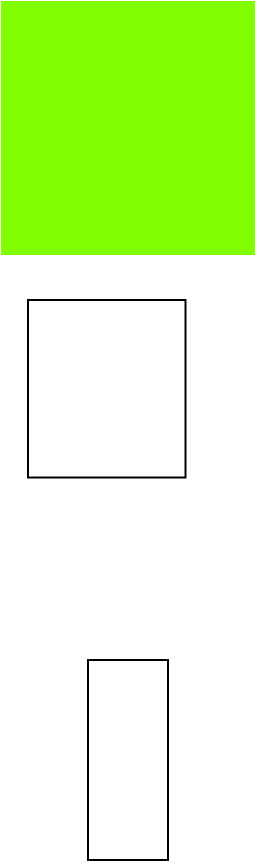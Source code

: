 <mxfile version="25.0.3">
  <diagram id="C5RBs43oDa-KdzZeNtuy" name="Page-1">
    <mxGraphModel dx="1050" dy="557" grid="1" gridSize="10" guides="1" tooltips="1" connect="1" arrows="1" fold="1" page="1" pageScale="1" pageWidth="827" pageHeight="1169" math="0" shadow="0">
      <root>
        <mxCell id="WIyWlLk6GJQsqaUBKTNV-0" />
        <mxCell id="WIyWlLk6GJQsqaUBKTNV-1" parent="WIyWlLk6GJQsqaUBKTNV-0" />
        <mxCell id="v14WSECoL_stQn1ngE6W-1" value="" style="rounded=0;whiteSpace=wrap;html=1;rotation=90;" vertex="1" parent="WIyWlLk6GJQsqaUBKTNV-1">
          <mxGeometry x="270" y="380" width="100" height="40" as="geometry" />
        </mxCell>
        <mxCell id="v14WSECoL_stQn1ngE6W-5" value="" style="rounded=0;whiteSpace=wrap;html=1;rotation=90;" vertex="1" parent="WIyWlLk6GJQsqaUBKTNV-1">
          <mxGeometry x="265" y="175" width="88.75" height="78.75" as="geometry" />
        </mxCell>
        <mxCell id="v14WSECoL_stQn1ngE6W-8" value="" style="shape=image;html=1;verticalAlign=top;verticalLabelPosition=bottom;labelBackgroundColor=#80FF00;imageAspect=0;aspect=fixed;image=https://cdn2.iconfinder.com/data/icons/boxicons-solid-vol-2/24/bxs-leaf-128.png;shadow=0;rotation=0;fontColor=#80FF00;imageBackground=#80FF00;imageBorder=#FFFFFF;fillColor=#80FF00;fillStyle=auto;" vertex="1" parent="WIyWlLk6GJQsqaUBKTNV-1">
          <mxGeometry x="256" y="20" width="128" height="128" as="geometry" />
        </mxCell>
      </root>
    </mxGraphModel>
  </diagram>
</mxfile>
